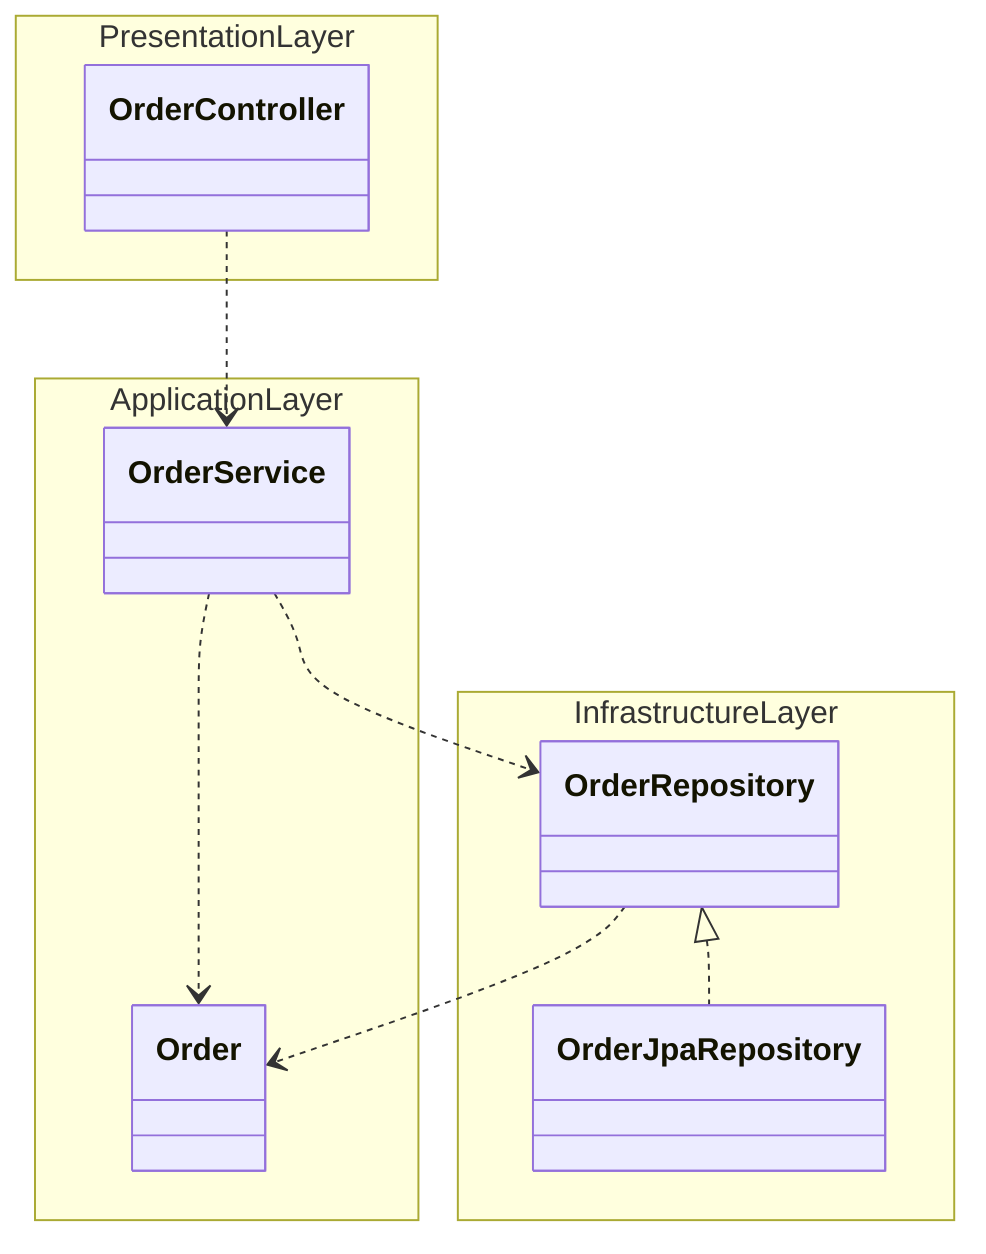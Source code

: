 classDiagram
    direction TB

    namespace PresentationLayer {
        class OrderController
    }

    namespace ApplicationLayer {
        class OrderService
        class Order
    }

    namespace InfrastructureLayer {
        class OrderRepository
        class OrderJpaRepository
    }

    OrderController ..> OrderService
    OrderService ..> Order
    OrderService ..> OrderRepository
    OrderRepository ..> Order
    OrderRepository <|.. OrderJpaRepository